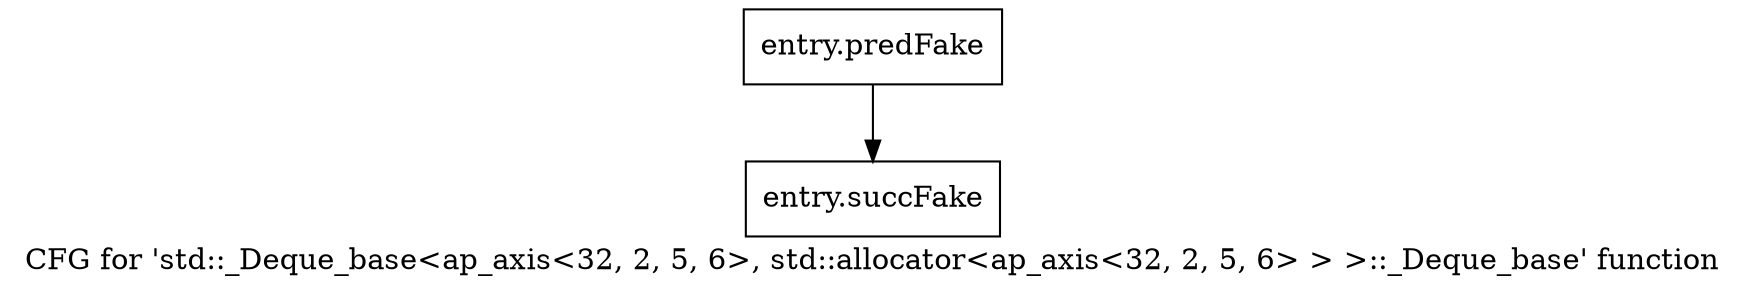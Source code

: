 digraph "CFG for 'std::_Deque_base\<ap_axis\<32, 2, 5, 6\>, std::allocator\<ap_axis\<32, 2, 5, 6\> \> \>::_Deque_base' function" {
	label="CFG for 'std::_Deque_base\<ap_axis\<32, 2, 5, 6\>, std::allocator\<ap_axis\<32, 2, 5, 6\> \> \>::_Deque_base' function";

	Node0x491e200 [shape=record,filename="",linenumber="",label="{entry.predFake}"];
	Node0x491e200 -> Node0x4781240[ callList="" memoryops="" filename="/proj/xbuilds/2019.2_0801_1/installs/lin64/Vivado/HEAD/tps/lnx64/gcc-6.2.0/lib/gcc/x86_64-pc-linux-gnu/6.2.0/../../../../include/c++/6.2.0/bits/stl_deque.h"];
	Node0x4781240 [shape=record,filename="/proj/xbuilds/2019.2_0801_1/installs/lin64/Vivado/HEAD/tps/lnx64/gcc-6.2.0/lib/gcc/x86_64-pc-linux-gnu/6.2.0/../../../../include/c++/6.2.0/bits/stl_deque.h",linenumber="490",label="{entry.succFake}"];
}

